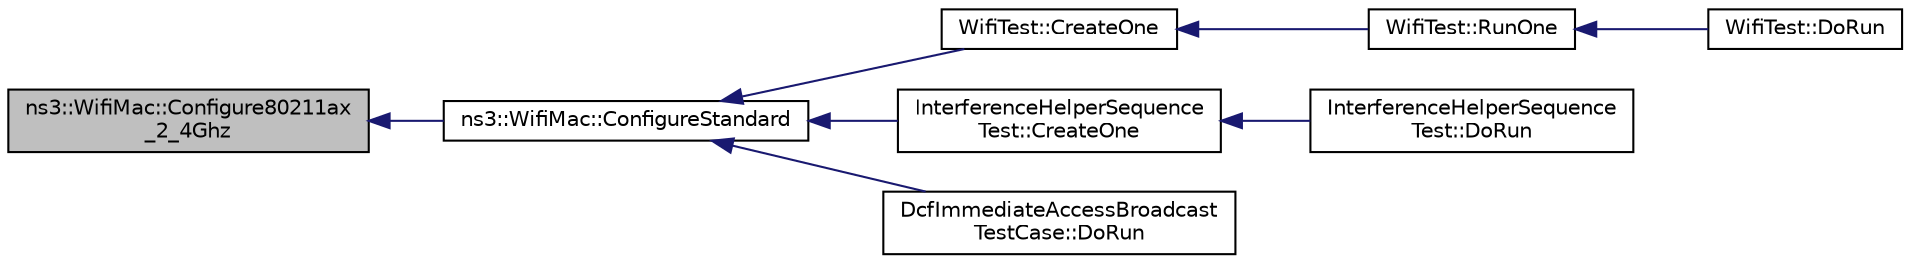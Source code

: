 digraph "ns3::WifiMac::Configure80211ax_2_4Ghz"
{
  edge [fontname="Helvetica",fontsize="10",labelfontname="Helvetica",labelfontsize="10"];
  node [fontname="Helvetica",fontsize="10",shape=record];
  rankdir="LR";
  Node1 [label="ns3::WifiMac::Configure80211ax\l_2_4Ghz",height=0.2,width=0.4,color="black", fillcolor="grey75", style="filled", fontcolor="black"];
  Node1 -> Node2 [dir="back",color="midnightblue",fontsize="10",style="solid"];
  Node2 [label="ns3::WifiMac::ConfigureStandard",height=0.2,width=0.4,color="black", fillcolor="white", style="filled",URL="$d4/d7c/classns3_1_1WifiMac.html#a16ec5352c804df83e42159ab4e2e73d8"];
  Node2 -> Node3 [dir="back",color="midnightblue",fontsize="10",style="solid"];
  Node3 [label="WifiTest::CreateOne",height=0.2,width=0.4,color="black", fillcolor="white", style="filled",URL="$d4/d72/classWifiTest.html#a212be82b387f5446375a45ccbac3561e"];
  Node3 -> Node4 [dir="back",color="midnightblue",fontsize="10",style="solid"];
  Node4 [label="WifiTest::RunOne",height=0.2,width=0.4,color="black", fillcolor="white", style="filled",URL="$d4/d72/classWifiTest.html#a63a3849e54df5628422bbb6260de403a",tooltip="Run one function. "];
  Node4 -> Node5 [dir="back",color="midnightblue",fontsize="10",style="solid"];
  Node5 [label="WifiTest::DoRun",height=0.2,width=0.4,color="black", fillcolor="white", style="filled",URL="$d4/d72/classWifiTest.html#ae54d485b655adb7c86cde1cd79f6c5c0",tooltip="Implementation to actually run this TestCase. "];
  Node2 -> Node6 [dir="back",color="midnightblue",fontsize="10",style="solid"];
  Node6 [label="InterferenceHelperSequence\lTest::CreateOne",height=0.2,width=0.4,color="black", fillcolor="white", style="filled",URL="$de/dcf/classInterferenceHelperSequenceTest.html#aaf6b2c6dc1b1c6abf0743b018e78544a"];
  Node6 -> Node7 [dir="back",color="midnightblue",fontsize="10",style="solid"];
  Node7 [label="InterferenceHelperSequence\lTest::DoRun",height=0.2,width=0.4,color="black", fillcolor="white", style="filled",URL="$de/dcf/classInterferenceHelperSequenceTest.html#a22be6f3a29ef1f34b740d8b5689f2160",tooltip="Implementation to actually run this TestCase. "];
  Node2 -> Node8 [dir="back",color="midnightblue",fontsize="10",style="solid"];
  Node8 [label="DcfImmediateAccessBroadcast\lTestCase::DoRun",height=0.2,width=0.4,color="black", fillcolor="white", style="filled",URL="$db/d6c/classDcfImmediateAccessBroadcastTestCase.html#a60a5b36d456c0c144d85a9be722c1663",tooltip="Implementation to actually run this TestCase. "];
}
